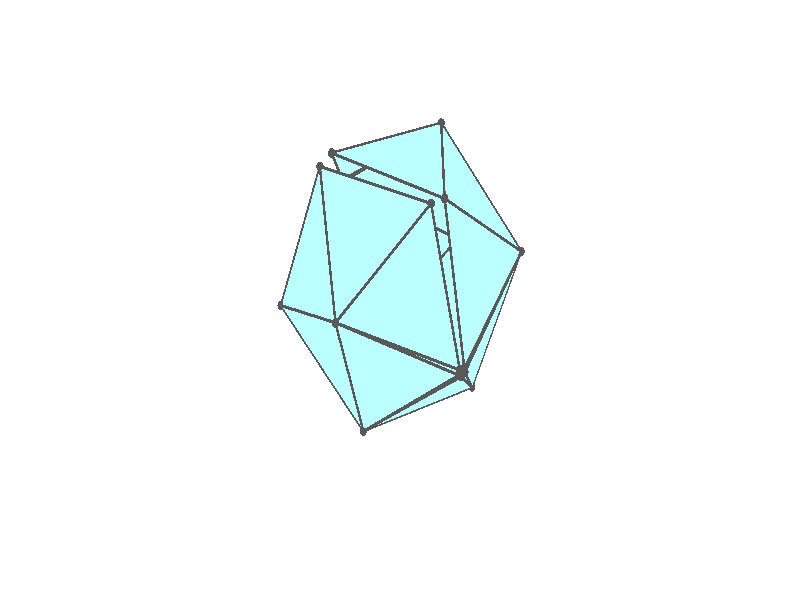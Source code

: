 #version 3.7;
global_settings{assumed_gamma 1.0}
camera{perspective location <18.750000000000000000000000, 10.825317547305481014063844, 12.499999999999996447286321> right <0.133333333333333331482962, -0.230940107675850353485814, -0.000000000000000000000000> up <-0.064951905283832905846353, -0.037499999999999998612221, 0.129903810567665811692706> direction <0.750000000000000111022302, 0.433012701892219298294151, 0.499999999999999944488849> sky <-0.433012701892219298294151, -0.249999999999999944488849, 0.866025403784438707610605> look_at <18.000000000000000000000000, 10.392304845413262270881205, 11.999999999999996447286321>}
light_source{<18.750000000000000000000000, 10.825317547305481014063844, 12.499999999999996447286321> rgb<1.0,1.0,1.0>}
background{rgb<1,1,1>}
union{union{object{union{sphere{<-0.303530999103342913336689, 0.525731112119133481286326, -0.636046339955097517204763>,0.029999999999999998889777}sphere{<-0.303530999103343301914748, -0.525731112119133370264024, -0.636046339955097517204763>,0.029999999999999998889777}sphere{<0.607061998206686048717984, -0.000000000000000148687307, -0.636046339955097517204763>,0.029999999999999998889777}} pigment{rgb<0.1,0.1,0.1>}}object{union{cylinder{<-0.303530999103342913336689, 0.525731112119133481286326, -0.636046339955097517204763>,<-0.303530999103343301914748, -0.525731112119133370264024, -0.636046339955097517204763>,0.010000000000000000208167}cylinder{<-0.303530999103343301914748, -0.525731112119133370264024, -0.636046339955097517204763>,<0.607061998206686048717984, -0.000000000000000148687307, -0.636046339955097517204763>,0.010000000000000000208167}cylinder{<0.607061998206686048717984, -0.000000000000000148687307, -0.636046339955097517204763>,<-0.303530999103342913336689, 0.525731112119133481286326, -0.636046339955097517204763>,0.010000000000000000208167}} pigment{rgb<0.1,0.1,0.1>}}object{polygon{3.000000000000000000000000,<-0.303530999103342913336689, 0.525731112119133481286326, -0.636046339955097517204763>,<-0.303530999103343301914748, -0.525731112119133370264024, -0.636046339955097517204763>,<0.607061998206686048717984, -0.000000000000000148687307, -0.636046339955097517204763>} pigment{rgbft<0.5,1.0,1.0,0.1,0.1>}}}union{object{union{sphere{<-0.303530999103342913336689, 0.525731112119133370264024, -0.636046339955097517204763>,0.029999999999999998889777}sphere{<-0.303530999103343301914748, -0.525731112119133481286326, -0.636046339955097517204763>,0.029999999999999998889777}sphere{<-0.992014278709433261482786, 0.000000000000000447344894, -0.040084612616080539382324>,0.029999999999999998889777}} pigment{rgb<0.1,0.1,0.1>}}object{union{cylinder{<-0.303530999103342913336689, 0.525731112119133370264024, -0.636046339955097517204763>,<-0.303530999103343301914748, -0.525731112119133481286326, -0.636046339955097517204763>,0.010000000000000000208167}cylinder{<-0.303530999103343301914748, -0.525731112119133481286326, -0.636046339955097517204763>,<-0.992014278709433261482786, 0.000000000000000447344894, -0.040084612616080539382324>,0.010000000000000000208167}cylinder{<-0.992014278709433261482786, 0.000000000000000447344894, -0.040084612616080539382324>,<-0.303530999103342913336689, 0.525731112119133370264024, -0.636046339955097517204763>,0.010000000000000000208167}} pigment{rgb<0.1,0.1,0.1>}}object{polygon{3.000000000000000000000000,<-0.303530999103342913336689, 0.525731112119133370264024, -0.636046339955097517204763>,<-0.303530999103343301914748, -0.525731112119133481286326, -0.636046339955097517204763>,<-0.992014278709433261482786, 0.000000000000000447344894, -0.040084612616080539382324>} pigment{rgbft<0.5,1.0,1.0,0.1,0.1>}}}union{object{union{sphere{<-0.303530999103342913336689, 0.525731112119133259241721, -0.636046339955097517204763>,0.029999999999999998889777}sphere{<-0.518004710036521931471043, 0.859109566279266045896179, 0.337828725245996386306047>,0.029999999999999998889777}sphere{<-0.992014278709433261482786, 0.000000000000000388578059, -0.040084612616080594893475>,0.029999999999999998889777}} pigment{rgb<0.1,0.1,0.1>}}object{union{cylinder{<-0.303530999103342913336689, 0.525731112119133259241721, -0.636046339955097517204763>,<-0.518004710036521931471043, 0.859109566279266045896179, 0.337828725245996386306047>,0.010000000000000000208167}cylinder{<-0.518004710036521931471043, 0.859109566279266045896179, 0.337828725245996386306047>,<-0.992014278709433261482786, 0.000000000000000388578059, -0.040084612616080594893475>,0.010000000000000000208167}cylinder{<-0.992014278709433261482786, 0.000000000000000388578059, -0.040084612616080594893475>,<-0.303530999103342913336689, 0.525731112119133259241721, -0.636046339955097517204763>,0.010000000000000000208167}} pigment{rgb<0.1,0.1,0.1>}}object{polygon{3.000000000000000000000000,<-0.303530999103342913336689, 0.525731112119133259241721, -0.636046339955097517204763>,<-0.518004710036521931471043, 0.859109566279266045896179, 0.337828725245996386306047>,<-0.992014278709433261482786, 0.000000000000000388578059, -0.040084612616080594893475>} pigment{rgbft<0.5,1.0,1.0,0.1,0.1>}}}union{object{union{sphere{<-0.654007530795374214527271, 0.019050455031988156040512, 0.955385792533022248917973>,0.029999999999999998889777}sphere{<-0.518004710036521820448741, 0.859109566279266045896179, 0.337828725245996275283744>,0.029999999999999998889777}sphere{<-0.992014278709433261482786, 0.000000000000000457966998, -0.040084612616080483871173>,0.029999999999999998889777}} pigment{rgb<0.1,0.1,0.1>}}object{union{cylinder{<-0.654007530795374214527271, 0.019050455031988156040512, 0.955385792533022248917973>,<-0.518004710036521820448741, 0.859109566279266045896179, 0.337828725245996275283744>,0.010000000000000000208167}cylinder{<-0.518004710036521820448741, 0.859109566279266045896179, 0.337828725245996275283744>,<-0.992014278709433261482786, 0.000000000000000457966998, -0.040084612616080483871173>,0.010000000000000000208167}cylinder{<-0.992014278709433261482786, 0.000000000000000457966998, -0.040084612616080483871173>,<-0.654007530795374214527271, 0.019050455031988156040512, 0.955385792533022248917973>,0.010000000000000000208167}} pigment{rgb<0.1,0.1,0.1>}}object{polygon{3.000000000000000000000000,<-0.654007530795374214527271, 0.019050455031988156040512, 0.955385792533022248917973>,<-0.518004710036521820448741, 0.859109566279266045896179, 0.337828725245996275283744>,<-0.992014278709433261482786, 0.000000000000000457966998, -0.040084612616080483871173>} pigment{rgbft<0.5,1.0,1.0,0.1,0.1>}}}union{object{union{sphere{<-0.654007530795374103504969, 0.019050455031988239307239, 0.955385792533022026873368>,0.029999999999999998889777}sphere{<-0.518004710036521709426438, 0.859109566279266045896179, 0.337828725245996275283744>,0.029999999999999998889777}sphere{<0.248813771647279025067689, 0.556861908419133411207724, 0.990675245085305578029988>,0.029999999999999998889777}} pigment{rgb<0.1,0.1,0.1>}}object{union{cylinder{<-0.654007530795374103504969, 0.019050455031988239307239, 0.955385792533022026873368>,<-0.518004710036521709426438, 0.859109566279266045896179, 0.337828725245996275283744>,0.010000000000000000208167}cylinder{<-0.518004710036521709426438, 0.859109566279266045896179, 0.337828725245996275283744>,<0.248813771647279025067689, 0.556861908419133411207724, 0.990675245085305578029988>,0.010000000000000000208167}cylinder{<0.248813771647279025067689, 0.556861908419133411207724, 0.990675245085305578029988>,<-0.654007530795374103504969, 0.019050455031988239307239, 0.955385792533022026873368>,0.010000000000000000208167}} pigment{rgb<0.1,0.1,0.1>}}object{polygon{3.000000000000000000000000,<-0.654007530795374103504969, 0.019050455031988239307239, 0.955385792533022026873368>,<-0.518004710036521709426438, 0.859109566279266045896179, 0.337828725245996275283744>,<0.248813771647279025067689, 0.556861908419133411207724, 0.990675245085305578029988>} pigment{rgbft<0.5,1.0,1.0,0.1,0.1>}}}union{object{union{sphere{<-0.654007530795373881460364, 0.019050455031988239307239, 0.955385792533022137895671>,0.029999999999999998889777}sphere{<0.261061824317567969799825, -0.493910001267531040269887, 1.026747228941323086814918>,0.029999999999999998889777}sphere{<0.248813771647278914045387, 0.556861908419133411207724, 0.990675245085305578029988>,0.029999999999999998889777}} pigment{rgb<0.1,0.1,0.1>}}object{union{cylinder{<-0.654007530795373881460364, 0.019050455031988239307239, 0.955385792533022137895671>,<0.261061824317567969799825, -0.493910001267531040269887, 1.026747228941323086814918>,0.010000000000000000208167}cylinder{<0.261061824317567969799825, -0.493910001267531040269887, 1.026747228941323086814918>,<0.248813771647278914045387, 0.556861908419133411207724, 0.990675245085305578029988>,0.010000000000000000208167}cylinder{<0.248813771647278914045387, 0.556861908419133411207724, 0.990675245085305578029988>,<-0.654007530795373881460364, 0.019050455031988239307239, 0.955385792533022137895671>,0.010000000000000000208167}} pigment{rgb<0.1,0.1,0.1>}}object{polygon{3.000000000000000000000000,<-0.654007530795373881460364, 0.019050455031988239307239, 0.955385792533022137895671>,<0.261061824317567969799825, -0.493910001267531040269887, 1.026747228941323086814918>,<0.248813771647278914045387, 0.556861908419133411207724, 0.990675245085305578029988>} pigment{rgbft<0.5,1.0,1.0,0.1,0.1>}}}union{object{union{sphere{<0.496007139354716242163335, -0.859109566279265934873877, -0.040084612616080705915778>,0.029999999999999998889777}sphere{<-0.303530999103343412937051, -0.525731112119133370264024, -0.636046339955097628227065>,0.029999999999999998889777}sphere{<0.607061998206686048717984, -0.000000000000000083266727, -0.636046339955097517204763>,0.029999999999999998889777}} pigment{rgb<0.1,0.1,0.1>}}object{union{cylinder{<0.496007139354716242163335, -0.859109566279265934873877, -0.040084612616080705915778>,<-0.303530999103343412937051, -0.525731112119133370264024, -0.636046339955097628227065>,0.010000000000000000208167}cylinder{<-0.303530999103343412937051, -0.525731112119133370264024, -0.636046339955097628227065>,<0.607061998206686048717984, -0.000000000000000083266727, -0.636046339955097517204763>,0.010000000000000000208167}cylinder{<0.607061998206686048717984, -0.000000000000000083266727, -0.636046339955097517204763>,<0.496007139354716242163335, -0.859109566279265934873877, -0.040084612616080705915778>,0.010000000000000000208167}} pigment{rgb<0.1,0.1,0.1>}}object{polygon{3.000000000000000000000000,<0.496007139354716242163335, -0.859109566279265934873877, -0.040084612616080705915778>,<-0.303530999103343412937051, -0.525731112119133370264024, -0.636046339955097628227065>,<0.607061998206686048717984, -0.000000000000000083266727, -0.636046339955097517204763>} pigment{rgbft<0.5,1.0,1.0,0.1,0.1>}}}union{object{union{sphere{<0.496007139354716297674486, -0.859109566279265934873877, -0.040084612616080733671353>,0.029999999999999998889777}sphere{<1.003013064050336300425670, -0.019050455031988128284937, 0.337828725245996941417559>,0.029999999999999998889777}sphere{<0.607061998206686159740286, -0.000000000000000083266727, -0.636046339955097406182460>,0.029999999999999998889777}} pigment{rgb<0.1,0.1,0.1>}}object{union{cylinder{<0.496007139354716297674486, -0.859109566279265934873877, -0.040084612616080733671353>,<1.003013064050336300425670, -0.019050455031988128284937, 0.337828725245996941417559>,0.010000000000000000208167}cylinder{<1.003013064050336300425670, -0.019050455031988128284937, 0.337828725245996941417559>,<0.607061998206686159740286, -0.000000000000000083266727, -0.636046339955097406182460>,0.010000000000000000208167}cylinder{<0.607061998206686159740286, -0.000000000000000083266727, -0.636046339955097406182460>,<0.496007139354716297674486, -0.859109566279265934873877, -0.040084612616080733671353>,0.010000000000000000208167}} pigment{rgb<0.1,0.1,0.1>}}object{polygon{3.000000000000000000000000,<0.496007139354716297674486, -0.859109566279265934873877, -0.040084612616080733671353>,<1.003013064050336300425670, -0.019050455031988128284937, 0.337828725245996941417559>,<0.607061998206686159740286, -0.000000000000000083266727, -0.636046339955097406182460>} pigment{rgbft<0.5,1.0,1.0,0.1,0.1>}}}union{object{union{sphere{<0.496007139354716353185637, -0.859109566279266267940784, -0.040084612616080816938080>,0.029999999999999998889777}sphere{<1.003013064050336522470275, -0.019050455031987878484756, 0.337828725245997052439861>,0.029999999999999998889777}sphere{<0.343501943409040555454936, -0.556861908419134410408446, 0.955385792533022693007183>,0.029999999999999998889777}} pigment{rgb<0.1,0.1,0.1>}}object{union{cylinder{<0.496007139354716353185637, -0.859109566279266267940784, -0.040084612616080816938080>,<1.003013064050336522470275, -0.019050455031987878484756, 0.337828725245997052439861>,0.010000000000000000208167}cylinder{<1.003013064050336522470275, -0.019050455031987878484756, 0.337828725245997052439861>,<0.343501943409040555454936, -0.556861908419134410408446, 0.955385792533022693007183>,0.010000000000000000208167}cylinder{<0.343501943409040555454936, -0.556861908419134410408446, 0.955385792533022693007183>,<0.496007139354716353185637, -0.859109566279266267940784, -0.040084612616080816938080>,0.010000000000000000208167}} pigment{rgb<0.1,0.1,0.1>}}object{polygon{3.000000000000000000000000,<0.496007139354716353185637, -0.859109566279266267940784, -0.040084612616080816938080>,<1.003013064050336522470275, -0.019050455031987878484756, 0.337828725245997052439861>,<0.343501943409040555454936, -0.556861908419134410408446, 0.955385792533022693007183>} pigment{rgbft<0.5,1.0,1.0,0.1,0.1>}}}union{object{union{sphere{<0.357849673267213563843114, 0.493910001267530818225282, 0.990675245085306466208408>,0.029999999999999998889777}sphere{<1.003013064050336522470275, -0.019050455031987850729180, 0.337828725245997052439861>,0.029999999999999998889777}sphere{<0.343501943409040555454936, -0.556861908419134521430749, 0.955385792533022693007183>,0.029999999999999998889777}} pigment{rgb<0.1,0.1,0.1>}}object{union{cylinder{<0.357849673267213563843114, 0.493910001267530818225282, 0.990675245085306466208408>,<1.003013064050336522470275, -0.019050455031987850729180, 0.337828725245997052439861>,0.010000000000000000208167}cylinder{<1.003013064050336522470275, -0.019050455031987850729180, 0.337828725245997052439861>,<0.343501943409040555454936, -0.556861908419134521430749, 0.955385792533022693007183>,0.010000000000000000208167}cylinder{<0.343501943409040555454936, -0.556861908419134521430749, 0.955385792533022693007183>,<0.357849673267213563843114, 0.493910001267530818225282, 0.990675245085306466208408>,0.010000000000000000208167}} pigment{rgb<0.1,0.1,0.1>}}object{polygon{3.000000000000000000000000,<0.357849673267213563843114, 0.493910001267530818225282, 0.990675245085306466208408>,<1.003013064050336522470275, -0.019050455031987850729180, 0.337828725245997052439861>,<0.343501943409040555454936, -0.556861908419134521430749, 0.955385792533022693007183>} pigment{rgbft<0.5,1.0,1.0,0.1,0.1>}}}union{object{union{sphere{<-0.303530999103342802314387, 0.525731112119133481286326, -0.636046339955097517204763>,0.029999999999999998889777}sphere{<0.496007139354716741763696, 0.859109566279265601806969, -0.040084612616080650404626>,0.029999999999999998889777}sphere{<0.607061998206685937695681, -0.000000000000000083266727, -0.636046339955097517204763>,0.029999999999999998889777}} pigment{rgb<0.1,0.1,0.1>}}object{union{cylinder{<-0.303530999103342802314387, 0.525731112119133481286326, -0.636046339955097517204763>,<0.496007139354716741763696, 0.859109566279265601806969, -0.040084612616080650404626>,0.010000000000000000208167}cylinder{<0.496007139354716741763696, 0.859109566279265601806969, -0.040084612616080650404626>,<0.607061998206685937695681, -0.000000000000000083266727, -0.636046339955097517204763>,0.010000000000000000208167}cylinder{<0.607061998206685937695681, -0.000000000000000083266727, -0.636046339955097517204763>,<-0.303530999103342802314387, 0.525731112119133481286326, -0.636046339955097517204763>,0.010000000000000000208167}} pigment{rgb<0.1,0.1,0.1>}}object{polygon{3.000000000000000000000000,<-0.303530999103342802314387, 0.525731112119133481286326, -0.636046339955097517204763>,<0.496007139354716741763696, 0.859109566279265601806969, -0.040084612616080650404626>,<0.607061998206685937695681, -0.000000000000000083266727, -0.636046339955097517204763>} pigment{rgbft<0.5,1.0,1.0,0.1,0.1>}}}union{object{union{sphere{<-0.518004710036522819649463, -0.859109566279265157717759, 0.337828725245996441817198>,0.029999999999999998889777}sphere{<-0.303530999103343301914748, -0.525731112119133481286326, -0.636046339955097517204763>,0.029999999999999998889777}sphere{<-0.992014278709433483527391, 0.000000000000000499600361, -0.040084612616080594893475>,0.029999999999999998889777}} pigment{rgb<0.1,0.1,0.1>}}object{union{cylinder{<-0.518004710036522819649463, -0.859109566279265157717759, 0.337828725245996441817198>,<-0.303530999103343301914748, -0.525731112119133481286326, -0.636046339955097517204763>,0.010000000000000000208167}cylinder{<-0.303530999103343301914748, -0.525731112119133481286326, -0.636046339955097517204763>,<-0.992014278709433483527391, 0.000000000000000499600361, -0.040084612616080594893475>,0.010000000000000000208167}cylinder{<-0.992014278709433483527391, 0.000000000000000499600361, -0.040084612616080594893475>,<-0.518004710036522819649463, -0.859109566279265157717759, 0.337828725245996441817198>,0.010000000000000000208167}} pigment{rgb<0.1,0.1,0.1>}}object{polygon{3.000000000000000000000000,<-0.518004710036522819649463, -0.859109566279265157717759, 0.337828725245996441817198>,<-0.303530999103343301914748, -0.525731112119133481286326, -0.636046339955097517204763>,<-0.992014278709433483527391, 0.000000000000000499600361, -0.040084612616080594893475>} pigment{rgbft<0.5,1.0,1.0,0.1,0.1>}}}union{object{union{sphere{<-0.303530999103342913336689, 0.525731112119133259241721, -0.636046339955097406182460>,0.029999999999999998889777}sphere{<-0.518004710036521820448741, 0.859109566279266045896179, 0.337828725245996386306047>,0.029999999999999998889777}sphere{<0.471059177447834265262117, 0.878160021311252814157911, -0.018489272668072223582136>,0.029999999999999998889777}} pigment{rgb<0.1,0.1,0.1>}}object{union{cylinder{<-0.303530999103342913336689, 0.525731112119133259241721, -0.636046339955097406182460>,<-0.518004710036521820448741, 0.859109566279266045896179, 0.337828725245996386306047>,0.010000000000000000208167}cylinder{<-0.518004710036521820448741, 0.859109566279266045896179, 0.337828725245996386306047>,<0.471059177447834265262117, 0.878160021311252814157911, -0.018489272668072223582136>,0.010000000000000000208167}cylinder{<0.471059177447834265262117, 0.878160021311252814157911, -0.018489272668072223582136>,<-0.303530999103342913336689, 0.525731112119133259241721, -0.636046339955097406182460>,0.010000000000000000208167}} pigment{rgb<0.1,0.1,0.1>}}object{polygon{3.000000000000000000000000,<-0.303530999103342913336689, 0.525731112119133259241721, -0.636046339955097406182460>,<-0.518004710036521820448741, 0.859109566279266045896179, 0.337828725245996386306047>,<0.471059177447834265262117, 0.878160021311252814157911, -0.018489272668072223582136>} pigment{rgbft<0.5,1.0,1.0,0.1,0.1>}}}union{object{union{sphere{<-0.654007530795374325549574, 0.019050455031988156040512, 0.955385792533022248917973>,0.029999999999999998889777}sphere{<-0.525776404903898431086873, -0.847029225011252440147302, 0.373118177798280326040725>,0.029999999999999998889777}sphere{<-0.992014278709433261482786, 0.000000000000000459701721, -0.040084612616080532443430>,0.029999999999999998889777}} pigment{rgb<0.1,0.1,0.1>}}object{union{cylinder{<-0.654007530795374325549574, 0.019050455031988156040512, 0.955385792533022248917973>,<-0.525776404903898431086873, -0.847029225011252440147302, 0.373118177798280326040725>,0.010000000000000000208167}cylinder{<-0.525776404903898431086873, -0.847029225011252440147302, 0.373118177798280326040725>,<-0.992014278709433261482786, 0.000000000000000459701721, -0.040084612616080532443430>,0.010000000000000000208167}cylinder{<-0.992014278709433261482786, 0.000000000000000459701721, -0.040084612616080532443430>,<-0.654007530795374325549574, 0.019050455031988156040512, 0.955385792533022248917973>,0.010000000000000000208167}} pigment{rgb<0.1,0.1,0.1>}}object{polygon{3.000000000000000000000000,<-0.654007530795374325549574, 0.019050455031988156040512, 0.955385792533022248917973>,<-0.525776404903898431086873, -0.847029225011252440147302, 0.373118177798280326040725>,<-0.992014278709433261482786, 0.000000000000000459701721, -0.040084612616080532443430>} pigment{rgbft<0.5,1.0,1.0,0.1,0.1>}}}union{object{union{sphere{<0.483307230118124708795335, 0.878850335862854326052229, 0.017582711187946242770153>,0.029999999999999998889777}sphere{<-0.518004710036521487381833, 0.859109566279266045896179, 0.337828725245996053239139>,0.029999999999999998889777}sphere{<0.248813771647279191601143, 0.556861908419133522230027, 0.990675245085305578029988>,0.029999999999999998889777}} pigment{rgb<0.1,0.1,0.1>}}object{union{cylinder{<0.483307230118124708795335, 0.878850335862854326052229, 0.017582711187946242770153>,<-0.518004710036521487381833, 0.859109566279266045896179, 0.337828725245996053239139>,0.010000000000000000208167}cylinder{<-0.518004710036521487381833, 0.859109566279266045896179, 0.337828725245996053239139>,<0.248813771647279191601143, 0.556861908419133522230027, 0.990675245085305578029988>,0.010000000000000000208167}cylinder{<0.248813771647279191601143, 0.556861908419133522230027, 0.990675245085305578029988>,<0.483307230118124708795335, 0.878850335862854326052229, 0.017582711187946242770153>,0.010000000000000000208167}} pigment{rgb<0.1,0.1,0.1>}}object{polygon{3.000000000000000000000000,<0.483307230118124708795335, 0.878850335862854326052229, 0.017582711187946242770153>,<-0.518004710036521487381833, 0.859109566279266045896179, 0.337828725245996053239139>,<0.248813771647279191601143, 0.556861908419133522230027, 0.990675245085305578029988>} pigment{rgbft<0.5,1.0,1.0,0.1,0.1>}}}union{object{union{sphere{<-0.654007530795374103504969, 0.019050455031988239307239, 0.955385792533022248917973>,0.029999999999999998889777}sphere{<0.261061824317568080822127, -0.493910001267531040269887, 1.026747228941323308859523>,0.029999999999999998889777}sphere{<-0.497989879308845695415897, -0.857981507046412961159376, 0.396774801844851698895411>,0.029999999999999998889777}} pigment{rgb<0.1,0.1,0.1>}}object{union{cylinder{<-0.654007530795374103504969, 0.019050455031988239307239, 0.955385792533022248917973>,<0.261061824317568080822127, -0.493910001267531040269887, 1.026747228941323308859523>,0.010000000000000000208167}cylinder{<0.261061824317568080822127, -0.493910001267531040269887, 1.026747228941323308859523>,<-0.497989879308845695415897, -0.857981507046412961159376, 0.396774801844851698895411>,0.010000000000000000208167}cylinder{<-0.497989879308845695415897, -0.857981507046412961159376, 0.396774801844851698895411>,<-0.654007530795374103504969, 0.019050455031988239307239, 0.955385792533022248917973>,0.010000000000000000208167}} pigment{rgb<0.1,0.1,0.1>}}object{polygon{3.000000000000000000000000,<-0.654007530795374103504969, 0.019050455031988239307239, 0.955385792533022248917973>,<0.261061824317568080822127, -0.493910001267531040269887, 1.026747228941323308859523>,<-0.497989879308845695415897, -0.857981507046412961159376, 0.396774801844851698895411>} pigment{rgbft<0.5,1.0,1.0,0.1,0.1>}}}union{object{union{sphere{<0.496007139354716408696788, -0.859109566279265823851574, -0.040084612616080733671353>,0.029999999999999998889777}sphere{<-0.303530999103343523959353, -0.525731112119133481286326, -0.636046339955097628227065>,0.029999999999999998889777}sphere{<-0.485008354013814257932324, -0.878160021311253036202515, 0.337828725245996941417559>,0.029999999999999998889777}} pigment{rgb<0.1,0.1,0.1>}}object{union{cylinder{<0.496007139354716408696788, -0.859109566279265823851574, -0.040084612616080733671353>,<-0.303530999103343523959353, -0.525731112119133481286326, -0.636046339955097628227065>,0.010000000000000000208167}cylinder{<-0.303530999103343523959353, -0.525731112119133481286326, -0.636046339955097628227065>,<-0.485008354013814257932324, -0.878160021311253036202515, 0.337828725245996941417559>,0.010000000000000000208167}cylinder{<-0.485008354013814257932324, -0.878160021311253036202515, 0.337828725245996941417559>,<0.496007139354716408696788, -0.859109566279265823851574, -0.040084612616080733671353>,0.010000000000000000208167}} pigment{rgb<0.1,0.1,0.1>}}object{polygon{3.000000000000000000000000,<0.496007139354716408696788, -0.859109566279265823851574, -0.040084612616080733671353>,<-0.303530999103343523959353, -0.525731112119133481286326, -0.636046339955097628227065>,<-0.485008354013814257932324, -0.878160021311253036202515, 0.337828725245996941417559>} pigment{rgbft<0.5,1.0,1.0,0.1,0.1>}}}union{object{union{sphere{<0.524979298319512732717840, 0.847029225011252329125000, -0.018489272668071141114687>,0.029999999999999998889777}sphere{<1.003013064050336300425670, -0.019050455031988135223830, 0.337828725245996941417559>,0.029999999999999998889777}sphere{<0.607061998206686159740286, -0.000000000000000080664642, -0.636046339955097295160158>,0.029999999999999998889777}} pigment{rgb<0.1,0.1,0.1>}}object{union{cylinder{<0.524979298319512732717840, 0.847029225011252329125000, -0.018489272668071141114687>,<1.003013064050336300425670, -0.019050455031988135223830, 0.337828725245996941417559>,0.010000000000000000208167}cylinder{<1.003013064050336300425670, -0.019050455031988135223830, 0.337828725245996941417559>,<0.607061998206686159740286, -0.000000000000000080664642, -0.636046339955097295160158>,0.010000000000000000208167}cylinder{<0.607061998206686159740286, -0.000000000000000080664642, -0.636046339955097295160158>,<0.524979298319512732717840, 0.847029225011252329125000, -0.018489272668071141114687>,0.010000000000000000208167}} pigment{rgb<0.1,0.1,0.1>}}object{polygon{3.000000000000000000000000,<0.524979298319512732717840, 0.847029225011252329125000, -0.018489272668071141114687>,<1.003013064050336300425670, -0.019050455031988135223830, 0.337828725245996941417559>,<0.607061998206686159740286, -0.000000000000000080664642, -0.636046339955097295160158>} pigment{rgbft<0.5,1.0,1.0,0.1,0.1>}}}union{object{union{sphere{<0.496007139354716353185637, -0.859109566279266267940784, -0.040084612616080789182504>,0.029999999999999998889777}sphere{<-0.470660624155642526300625, -0.878850335862854992186044, 0.373118177798279437862305>,0.029999999999999998889777}sphere{<0.343501943409040666477239, -0.556861908419134410408446, 0.955385792533022693007183>,0.029999999999999998889777}} pigment{rgb<0.1,0.1,0.1>}}object{union{cylinder{<0.496007139354716353185637, -0.859109566279266267940784, -0.040084612616080789182504>,<-0.470660624155642526300625, -0.878850335862854992186044, 0.373118177798279437862305>,0.010000000000000000208167}cylinder{<-0.470660624155642526300625, -0.878850335862854992186044, 0.373118177798279437862305>,<0.343501943409040666477239, -0.556861908419134410408446, 0.955385792533022693007183>,0.010000000000000000208167}cylinder{<0.343501943409040666477239, -0.556861908419134410408446, 0.955385792533022693007183>,<0.496007139354716353185637, -0.859109566279266267940784, -0.040084612616080789182504>,0.010000000000000000208167}} pigment{rgb<0.1,0.1,0.1>}}object{polygon{3.000000000000000000000000,<0.496007139354716353185637, -0.859109566279266267940784, -0.040084612616080789182504>,<-0.470660624155642526300625, -0.878850335862854992186044, 0.373118177798279437862305>,<0.343501943409040666477239, -0.556861908419134410408446, 0.955385792533022693007183>} pigment{rgbft<0.5,1.0,1.0,0.1,0.1>}}}union{object{union{sphere{<0.357849673267213508331963, 0.493910001267530818225282, 0.990675245085306355186106>,0.029999999999999998889777}sphere{<1.003013064050336300425670, -0.019050455031987906240332, 0.337828725245997107951013>,0.029999999999999998889777}sphere{<0.519453101922656812483581, 0.857981507046414515471611, 0.017582711187946020725548>,0.029999999999999998889777}} pigment{rgb<0.1,0.1,0.1>}}object{union{cylinder{<0.357849673267213508331963, 0.493910001267530818225282, 0.990675245085306355186106>,<1.003013064050336300425670, -0.019050455031987906240332, 0.337828725245997107951013>,0.010000000000000000208167}cylinder{<1.003013064050336300425670, -0.019050455031987906240332, 0.337828725245997107951013>,<0.519453101922656812483581, 0.857981507046414515471611, 0.017582711187946020725548>,0.010000000000000000208167}cylinder{<0.519453101922656812483581, 0.857981507046414515471611, 0.017582711187946020725548>,<0.357849673267213508331963, 0.493910001267530818225282, 0.990675245085306355186106>,0.010000000000000000208167}} pigment{rgb<0.1,0.1,0.1>}}object{polygon{3.000000000000000000000000,<0.357849673267213508331963, 0.493910001267530818225282, 0.990675245085306355186106>,<1.003013064050336300425670, -0.019050455031987906240332, 0.337828725245997107951013>,<0.519453101922656812483581, 0.857981507046414515471611, 0.017582711187946020725548>} pigment{rgbft<0.5,1.0,1.0,0.1,0.1>}}}}
